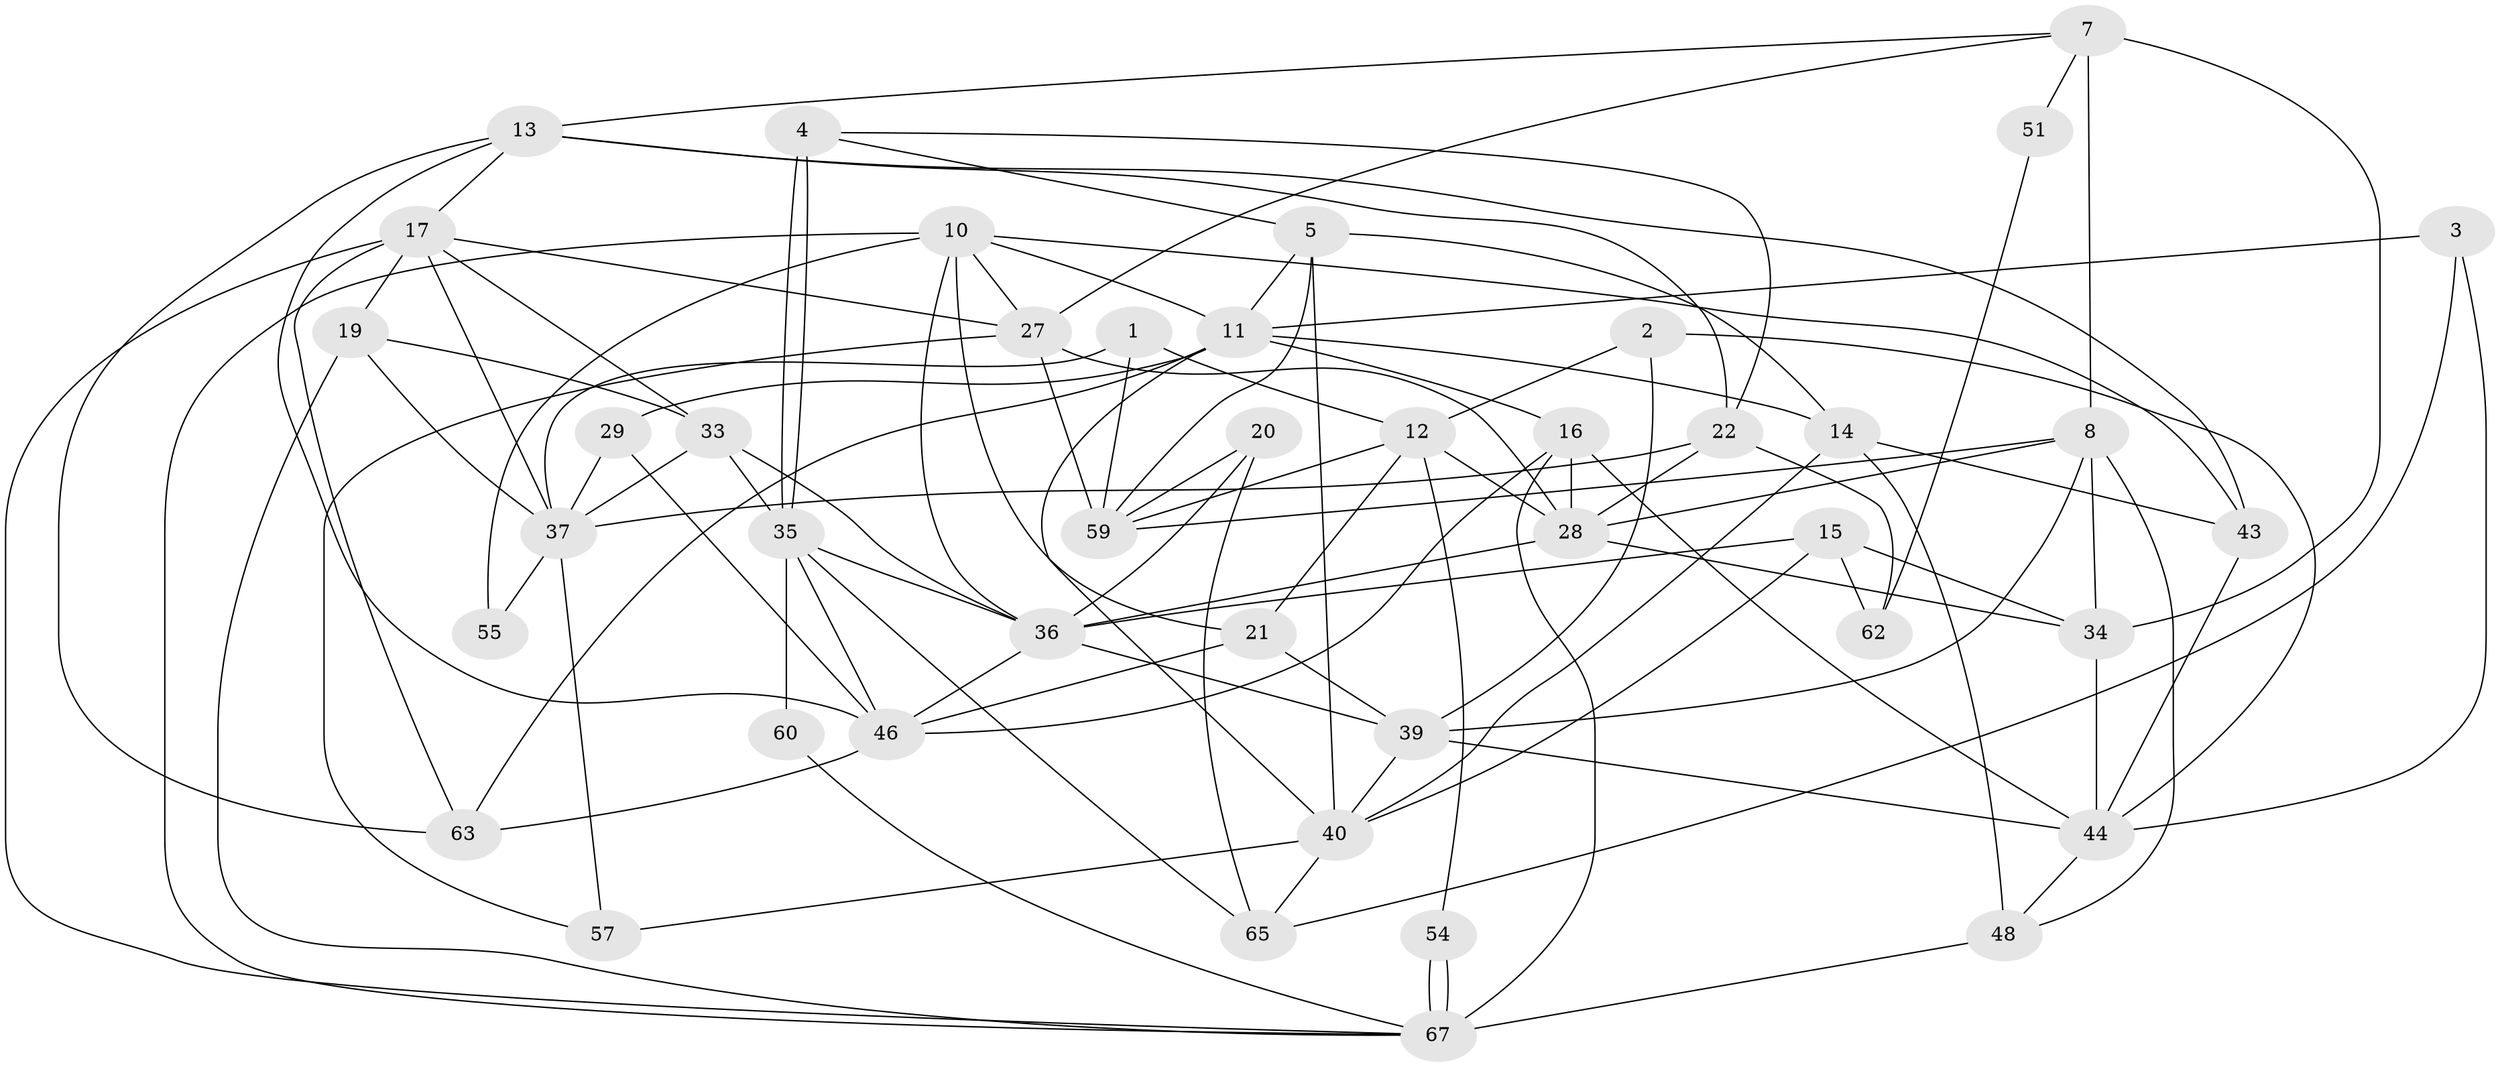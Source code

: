 // original degree distribution, {3: 0.25, 4: 0.3472222222222222, 2: 0.09722222222222222, 5: 0.18055555555555555, 6: 0.1111111111111111, 7: 0.013888888888888888}
// Generated by graph-tools (version 1.1) at 2025/41/03/06/25 10:41:54]
// undirected, 43 vertices, 107 edges
graph export_dot {
graph [start="1"]
  node [color=gray90,style=filled];
  1 [super="+6"];
  2;
  3;
  4 [super="+32"];
  5 [super="+42"];
  7 [super="+9"];
  8 [super="+49"];
  10 [super="+23"];
  11 [super="+45"];
  12 [super="+25"];
  13 [super="+47"];
  14 [super="+18"];
  15;
  16 [super="+66"];
  17 [super="+56"];
  19 [super="+26"];
  20 [super="+30"];
  21 [super="+31"];
  22 [super="+24"];
  27 [super="+38"];
  28 [super="+70"];
  29;
  33;
  34 [super="+72"];
  35 [super="+53"];
  36 [super="+52"];
  37 [super="+58"];
  39 [super="+68"];
  40 [super="+41"];
  43;
  44 [super="+50"];
  46 [super="+69"];
  48 [super="+61"];
  51;
  54;
  55;
  57;
  59 [super="+64"];
  60;
  62;
  63;
  65;
  67 [super="+71"];
  1 -- 37;
  1 -- 59;
  1 -- 12;
  2 -- 12;
  2 -- 44;
  2 -- 39;
  3 -- 65;
  3 -- 44;
  3 -- 11;
  4 -- 35 [weight=2];
  4 -- 35;
  4 -- 5;
  4 -- 22;
  5 -- 11;
  5 -- 40;
  5 -- 14;
  5 -- 59;
  7 -- 34 [weight=2];
  7 -- 51;
  7 -- 27;
  7 -- 13;
  7 -- 8;
  8 -- 39;
  8 -- 28;
  8 -- 48;
  8 -- 34;
  8 -- 59;
  10 -- 27;
  10 -- 36;
  10 -- 11;
  10 -- 43;
  10 -- 67;
  10 -- 55;
  10 -- 21;
  11 -- 14;
  11 -- 40;
  11 -- 29;
  11 -- 63;
  11 -- 16;
  12 -- 59 [weight=2];
  12 -- 21;
  12 -- 54;
  12 -- 28;
  13 -- 46;
  13 -- 22;
  13 -- 17;
  13 -- 43;
  13 -- 63;
  14 -- 48;
  14 -- 43;
  14 -- 40;
  15 -- 34;
  15 -- 40;
  15 -- 62;
  15 -- 36;
  16 -- 46;
  16 -- 44;
  16 -- 67;
  16 -- 28;
  17 -- 27;
  17 -- 33;
  17 -- 63;
  17 -- 19 [weight=2];
  17 -- 67;
  17 -- 37;
  19 -- 37;
  19 -- 33;
  19 -- 67;
  20 -- 65;
  20 -- 59;
  20 -- 36;
  21 -- 39;
  21 -- 46;
  22 -- 37;
  22 -- 62;
  22 -- 28;
  27 -- 57;
  27 -- 59;
  27 -- 28;
  28 -- 34;
  28 -- 36;
  29 -- 37;
  29 -- 46;
  33 -- 37;
  33 -- 35;
  33 -- 36;
  34 -- 44;
  35 -- 65;
  35 -- 36;
  35 -- 60;
  35 -- 46;
  36 -- 39;
  36 -- 46;
  37 -- 57;
  37 -- 55;
  39 -- 40;
  39 -- 44;
  40 -- 57;
  40 -- 65;
  43 -- 44;
  44 -- 48;
  46 -- 63;
  48 -- 67 [weight=2];
  51 -- 62;
  54 -- 67;
  54 -- 67;
  60 -- 67;
}
